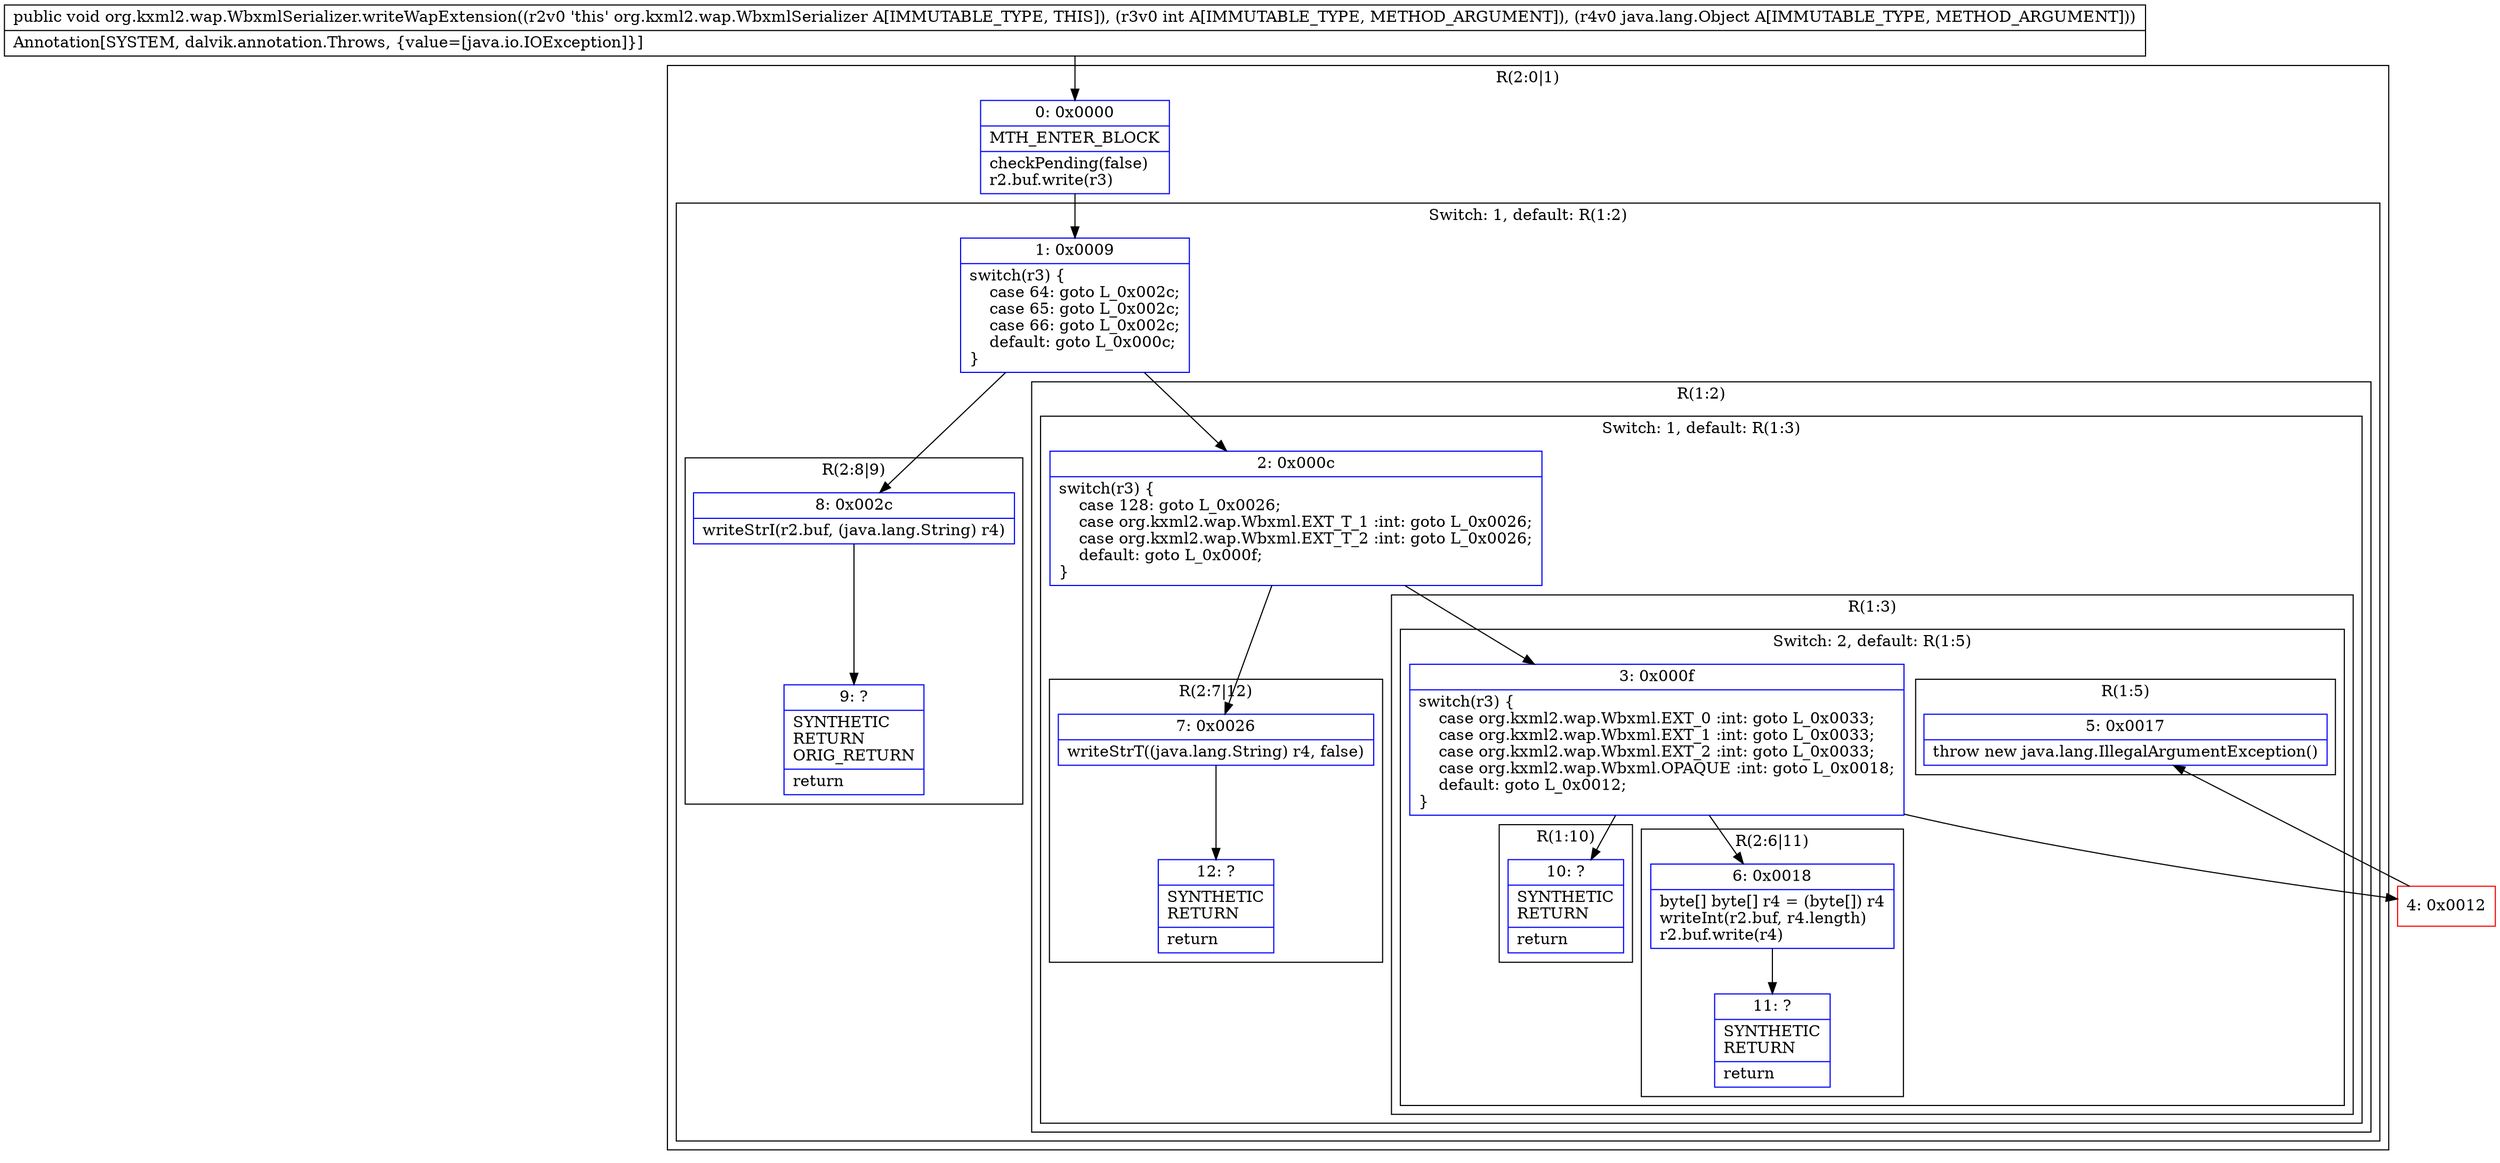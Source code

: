 digraph "CFG fororg.kxml2.wap.WbxmlSerializer.writeWapExtension(ILjava\/lang\/Object;)V" {
subgraph cluster_Region_1780368872 {
label = "R(2:0|1)";
node [shape=record,color=blue];
Node_0 [shape=record,label="{0\:\ 0x0000|MTH_ENTER_BLOCK\l|checkPending(false)\lr2.buf.write(r3)\l}"];
subgraph cluster_SwitchRegion_967807015 {
label = "Switch: 1, default: R(1:2)";
node [shape=record,color=blue];
Node_1 [shape=record,label="{1\:\ 0x0009|switch(r3) \{\l    case 64: goto L_0x002c;\l    case 65: goto L_0x002c;\l    case 66: goto L_0x002c;\l    default: goto L_0x000c;\l\}\l}"];
subgraph cluster_Region_750572061 {
label = "R(2:8|9)";
node [shape=record,color=blue];
Node_8 [shape=record,label="{8\:\ 0x002c|writeStrI(r2.buf, (java.lang.String) r4)\l}"];
Node_9 [shape=record,label="{9\:\ ?|SYNTHETIC\lRETURN\lORIG_RETURN\l|return\l}"];
}
subgraph cluster_Region_537564122 {
label = "R(1:2)";
node [shape=record,color=blue];
subgraph cluster_SwitchRegion_950252342 {
label = "Switch: 1, default: R(1:3)";
node [shape=record,color=blue];
Node_2 [shape=record,label="{2\:\ 0x000c|switch(r3) \{\l    case 128: goto L_0x0026;\l    case org.kxml2.wap.Wbxml.EXT_T_1 :int: goto L_0x0026;\l    case org.kxml2.wap.Wbxml.EXT_T_2 :int: goto L_0x0026;\l    default: goto L_0x000f;\l\}\l}"];
subgraph cluster_Region_2101883565 {
label = "R(2:7|12)";
node [shape=record,color=blue];
Node_7 [shape=record,label="{7\:\ 0x0026|writeStrT((java.lang.String) r4, false)\l}"];
Node_12 [shape=record,label="{12\:\ ?|SYNTHETIC\lRETURN\l|return\l}"];
}
subgraph cluster_Region_934165283 {
label = "R(1:3)";
node [shape=record,color=blue];
subgraph cluster_SwitchRegion_1137633871 {
label = "Switch: 2, default: R(1:5)";
node [shape=record,color=blue];
Node_3 [shape=record,label="{3\:\ 0x000f|switch(r3) \{\l    case org.kxml2.wap.Wbxml.EXT_0 :int: goto L_0x0033;\l    case org.kxml2.wap.Wbxml.EXT_1 :int: goto L_0x0033;\l    case org.kxml2.wap.Wbxml.EXT_2 :int: goto L_0x0033;\l    case org.kxml2.wap.Wbxml.OPAQUE :int: goto L_0x0018;\l    default: goto L_0x0012;\l\}\l}"];
subgraph cluster_Region_1725025027 {
label = "R(1:10)";
node [shape=record,color=blue];
Node_10 [shape=record,label="{10\:\ ?|SYNTHETIC\lRETURN\l|return\l}"];
}
subgraph cluster_Region_340711806 {
label = "R(2:6|11)";
node [shape=record,color=blue];
Node_6 [shape=record,label="{6\:\ 0x0018|byte[] byte[] r4 = (byte[]) r4\lwriteInt(r2.buf, r4.length)\lr2.buf.write(r4)\l}"];
Node_11 [shape=record,label="{11\:\ ?|SYNTHETIC\lRETURN\l|return\l}"];
}
subgraph cluster_Region_1521504302 {
label = "R(1:5)";
node [shape=record,color=blue];
Node_5 [shape=record,label="{5\:\ 0x0017|throw new java.lang.IllegalArgumentException()\l}"];
}
}
}
}
}
}
}
Node_4 [shape=record,color=red,label="{4\:\ 0x0012}"];
MethodNode[shape=record,label="{public void org.kxml2.wap.WbxmlSerializer.writeWapExtension((r2v0 'this' org.kxml2.wap.WbxmlSerializer A[IMMUTABLE_TYPE, THIS]), (r3v0 int A[IMMUTABLE_TYPE, METHOD_ARGUMENT]), (r4v0 java.lang.Object A[IMMUTABLE_TYPE, METHOD_ARGUMENT]))  | Annotation[SYSTEM, dalvik.annotation.Throws, \{value=[java.io.IOException]\}]\l}"];
MethodNode -> Node_0;
Node_0 -> Node_1;
Node_1 -> Node_2;
Node_1 -> Node_8;
Node_8 -> Node_9;
Node_2 -> Node_3;
Node_2 -> Node_7;
Node_7 -> Node_12;
Node_3 -> Node_4;
Node_3 -> Node_6;
Node_3 -> Node_10;
Node_6 -> Node_11;
Node_4 -> Node_5;
}

